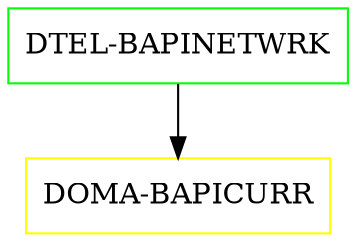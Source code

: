 digraph G {
  "DTEL-BAPINETWRK" [shape=box,color=green];
  "DOMA-BAPICURR" [shape=box,color=yellow,URL="./DOMA_BAPICURR.html"];
  "DTEL-BAPINETWRK" -> "DOMA-BAPICURR";
}
